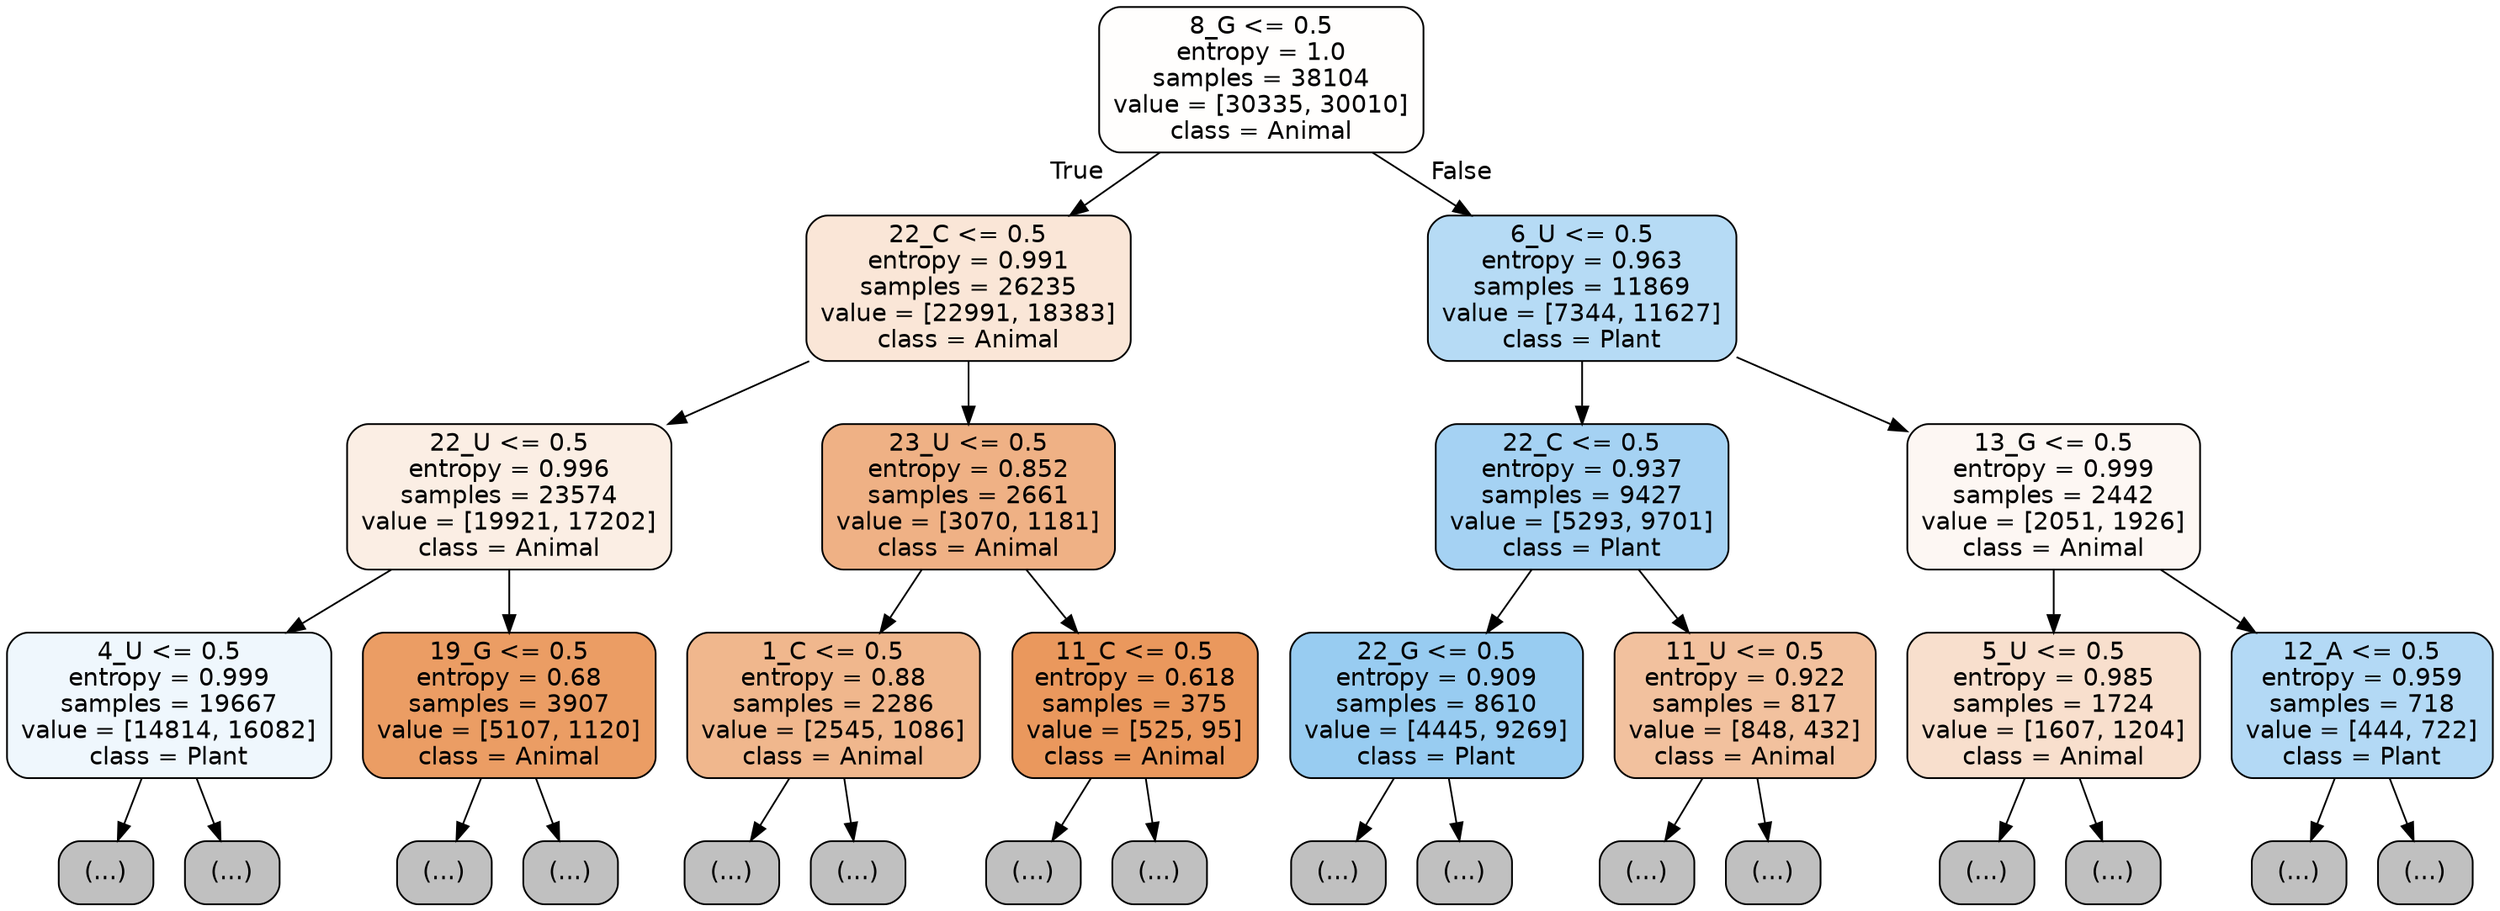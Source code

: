 digraph Tree {
node [shape=box, style="filled, rounded", color="black", fontname="helvetica"] ;
edge [fontname="helvetica"] ;
0 [label="8_G <= 0.5\nentropy = 1.0\nsamples = 38104\nvalue = [30335, 30010]\nclass = Animal", fillcolor="#fffefd"] ;
1 [label="22_C <= 0.5\nentropy = 0.991\nsamples = 26235\nvalue = [22991, 18383]\nclass = Animal", fillcolor="#fae6d7"] ;
0 -> 1 [labeldistance=2.5, labelangle=45, headlabel="True"] ;
2 [label="22_U <= 0.5\nentropy = 0.996\nsamples = 23574\nvalue = [19921, 17202]\nclass = Animal", fillcolor="#fbeee4"] ;
1 -> 2 ;
3 [label="4_U <= 0.5\nentropy = 0.999\nsamples = 19667\nvalue = [14814, 16082]\nclass = Plant", fillcolor="#eff7fd"] ;
2 -> 3 ;
4 [label="(...)", fillcolor="#C0C0C0"] ;
3 -> 4 ;
7145 [label="(...)", fillcolor="#C0C0C0"] ;
3 -> 7145 ;
9352 [label="19_G <= 0.5\nentropy = 0.68\nsamples = 3907\nvalue = [5107, 1120]\nclass = Animal", fillcolor="#eb9d64"] ;
2 -> 9352 ;
9353 [label="(...)", fillcolor="#C0C0C0"] ;
9352 -> 9353 ;
10412 [label="(...)", fillcolor="#C0C0C0"] ;
9352 -> 10412 ;
10821 [label="23_U <= 0.5\nentropy = 0.852\nsamples = 2661\nvalue = [3070, 1181]\nclass = Animal", fillcolor="#efb185"] ;
1 -> 10821 ;
10822 [label="1_C <= 0.5\nentropy = 0.88\nsamples = 2286\nvalue = [2545, 1086]\nclass = Animal", fillcolor="#f0b78d"] ;
10821 -> 10822 ;
10823 [label="(...)", fillcolor="#C0C0C0"] ;
10822 -> 10823 ;
11768 [label="(...)", fillcolor="#C0C0C0"] ;
10822 -> 11768 ;
12025 [label="11_C <= 0.5\nentropy = 0.618\nsamples = 375\nvalue = [525, 95]\nclass = Animal", fillcolor="#ea985d"] ;
10821 -> 12025 ;
12026 [label="(...)", fillcolor="#C0C0C0"] ;
12025 -> 12026 ;
12117 [label="(...)", fillcolor="#C0C0C0"] ;
12025 -> 12117 ;
12162 [label="6_U <= 0.5\nentropy = 0.963\nsamples = 11869\nvalue = [7344, 11627]\nclass = Plant", fillcolor="#b6dbf5"] ;
0 -> 12162 [labeldistance=2.5, labelangle=-45, headlabel="False"] ;
12163 [label="22_C <= 0.5\nentropy = 0.937\nsamples = 9427\nvalue = [5293, 9701]\nclass = Plant", fillcolor="#a5d2f3"] ;
12162 -> 12163 ;
12164 [label="22_G <= 0.5\nentropy = 0.909\nsamples = 8610\nvalue = [4445, 9269]\nclass = Plant", fillcolor="#98ccf1"] ;
12163 -> 12164 ;
12165 [label="(...)", fillcolor="#C0C0C0"] ;
12164 -> 12165 ;
14692 [label="(...)", fillcolor="#C0C0C0"] ;
12164 -> 14692 ;
15101 [label="11_U <= 0.5\nentropy = 0.922\nsamples = 817\nvalue = [848, 432]\nclass = Animal", fillcolor="#f2c19e"] ;
12163 -> 15101 ;
15102 [label="(...)", fillcolor="#C0C0C0"] ;
15101 -> 15102 ;
15371 [label="(...)", fillcolor="#C0C0C0"] ;
15101 -> 15371 ;
15472 [label="13_G <= 0.5\nentropy = 0.999\nsamples = 2442\nvalue = [2051, 1926]\nclass = Animal", fillcolor="#fdf7f3"] ;
12162 -> 15472 ;
15473 [label="5_U <= 0.5\nentropy = 0.985\nsamples = 1724\nvalue = [1607, 1204]\nclass = Animal", fillcolor="#f8dfcd"] ;
15472 -> 15473 ;
15474 [label="(...)", fillcolor="#C0C0C0"] ;
15473 -> 15474 ;
16111 [label="(...)", fillcolor="#C0C0C0"] ;
15473 -> 16111 ;
16306 [label="12_A <= 0.5\nentropy = 0.959\nsamples = 718\nvalue = [444, 722]\nclass = Plant", fillcolor="#b3d9f5"] ;
15472 -> 16306 ;
16307 [label="(...)", fillcolor="#C0C0C0"] ;
16306 -> 16307 ;
16562 [label="(...)", fillcolor="#C0C0C0"] ;
16306 -> 16562 ;
}